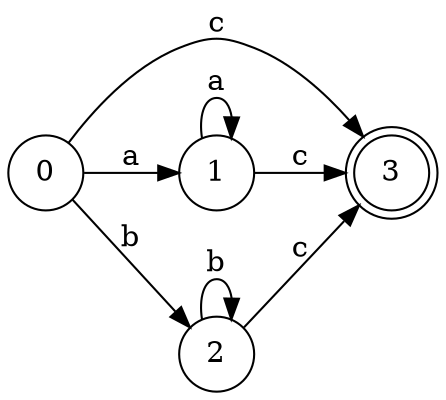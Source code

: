 digraph finite_state_machine {
	rankdir=LR size="8,5"
	node [shape=doublecircle]
	3
	node [shape=circle]
	0 -> 1 [label=a]
	node [shape=circle]
	0 -> 2 [label=b]
	node [shape=circle]
	0 -> 3 [label=c]
	node [shape=circle]
	1 -> 1 [label=a]
	node [shape=circle]
	1 -> 3 [label=c]
	node [shape=circle]
	2 -> 2 [label=b]
	node [shape=circle]
	2 -> 3 [label=c]
}
